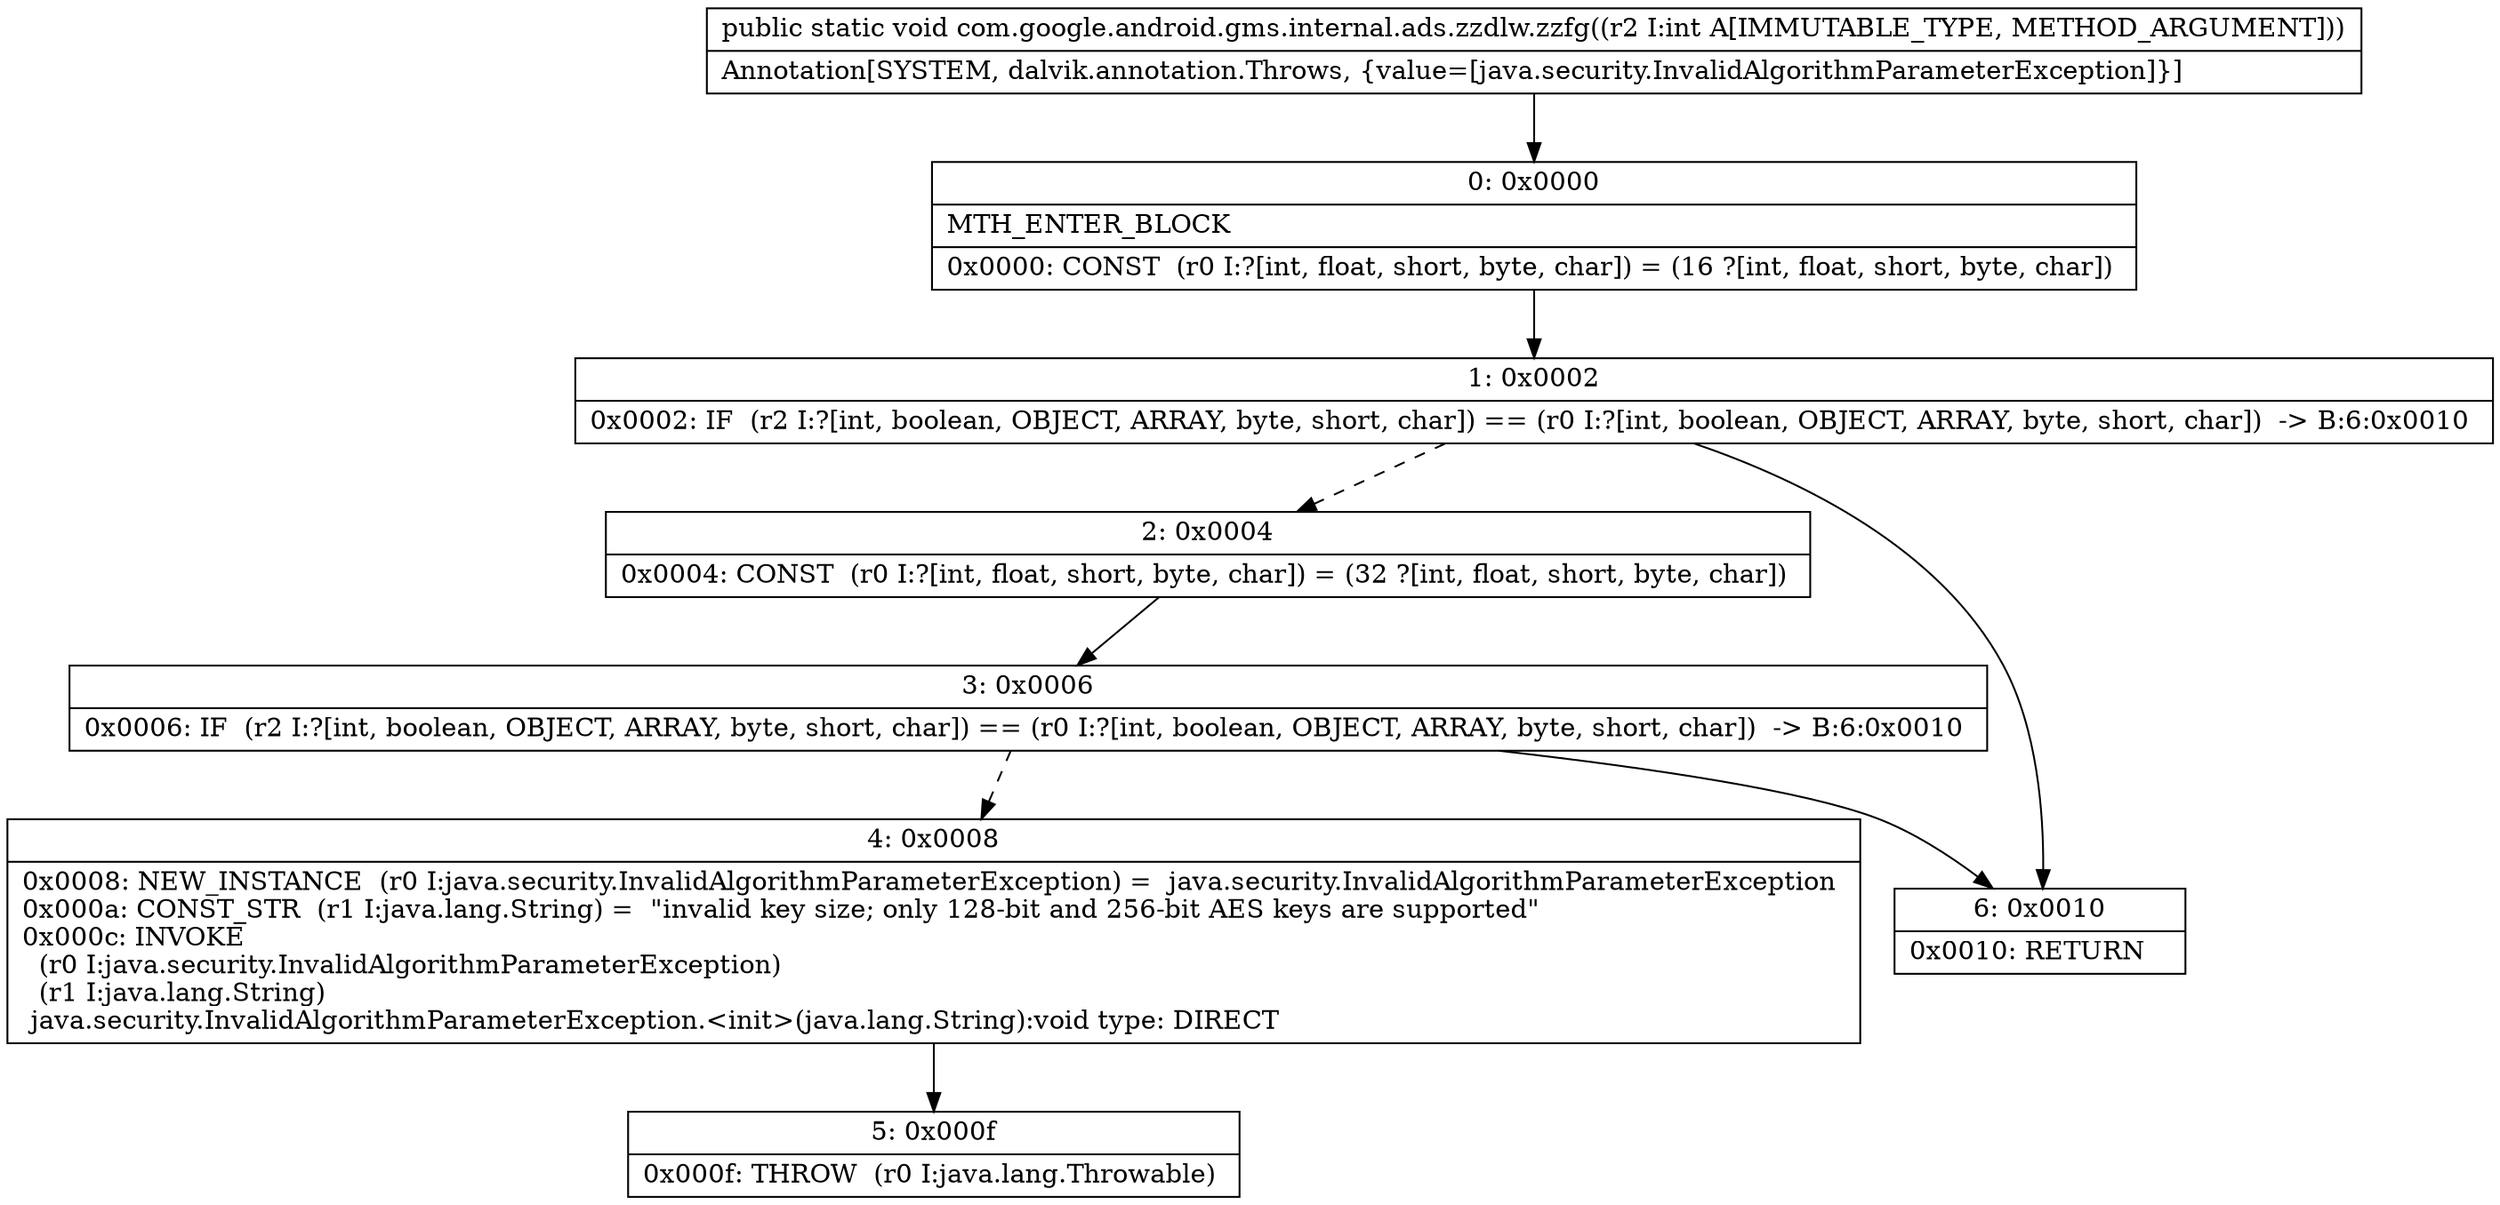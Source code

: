 digraph "CFG forcom.google.android.gms.internal.ads.zzdlw.zzfg(I)V" {
Node_0 [shape=record,label="{0\:\ 0x0000|MTH_ENTER_BLOCK\l|0x0000: CONST  (r0 I:?[int, float, short, byte, char]) = (16 ?[int, float, short, byte, char]) \l}"];
Node_1 [shape=record,label="{1\:\ 0x0002|0x0002: IF  (r2 I:?[int, boolean, OBJECT, ARRAY, byte, short, char]) == (r0 I:?[int, boolean, OBJECT, ARRAY, byte, short, char])  \-\> B:6:0x0010 \l}"];
Node_2 [shape=record,label="{2\:\ 0x0004|0x0004: CONST  (r0 I:?[int, float, short, byte, char]) = (32 ?[int, float, short, byte, char]) \l}"];
Node_3 [shape=record,label="{3\:\ 0x0006|0x0006: IF  (r2 I:?[int, boolean, OBJECT, ARRAY, byte, short, char]) == (r0 I:?[int, boolean, OBJECT, ARRAY, byte, short, char])  \-\> B:6:0x0010 \l}"];
Node_4 [shape=record,label="{4\:\ 0x0008|0x0008: NEW_INSTANCE  (r0 I:java.security.InvalidAlgorithmParameterException) =  java.security.InvalidAlgorithmParameterException \l0x000a: CONST_STR  (r1 I:java.lang.String) =  \"invalid key size; only 128\-bit and 256\-bit AES keys are supported\" \l0x000c: INVOKE  \l  (r0 I:java.security.InvalidAlgorithmParameterException)\l  (r1 I:java.lang.String)\l java.security.InvalidAlgorithmParameterException.\<init\>(java.lang.String):void type: DIRECT \l}"];
Node_5 [shape=record,label="{5\:\ 0x000f|0x000f: THROW  (r0 I:java.lang.Throwable) \l}"];
Node_6 [shape=record,label="{6\:\ 0x0010|0x0010: RETURN   \l}"];
MethodNode[shape=record,label="{public static void com.google.android.gms.internal.ads.zzdlw.zzfg((r2 I:int A[IMMUTABLE_TYPE, METHOD_ARGUMENT]))  | Annotation[SYSTEM, dalvik.annotation.Throws, \{value=[java.security.InvalidAlgorithmParameterException]\}]\l}"];
MethodNode -> Node_0;
Node_0 -> Node_1;
Node_1 -> Node_2[style=dashed];
Node_1 -> Node_6;
Node_2 -> Node_3;
Node_3 -> Node_4[style=dashed];
Node_3 -> Node_6;
Node_4 -> Node_5;
}

